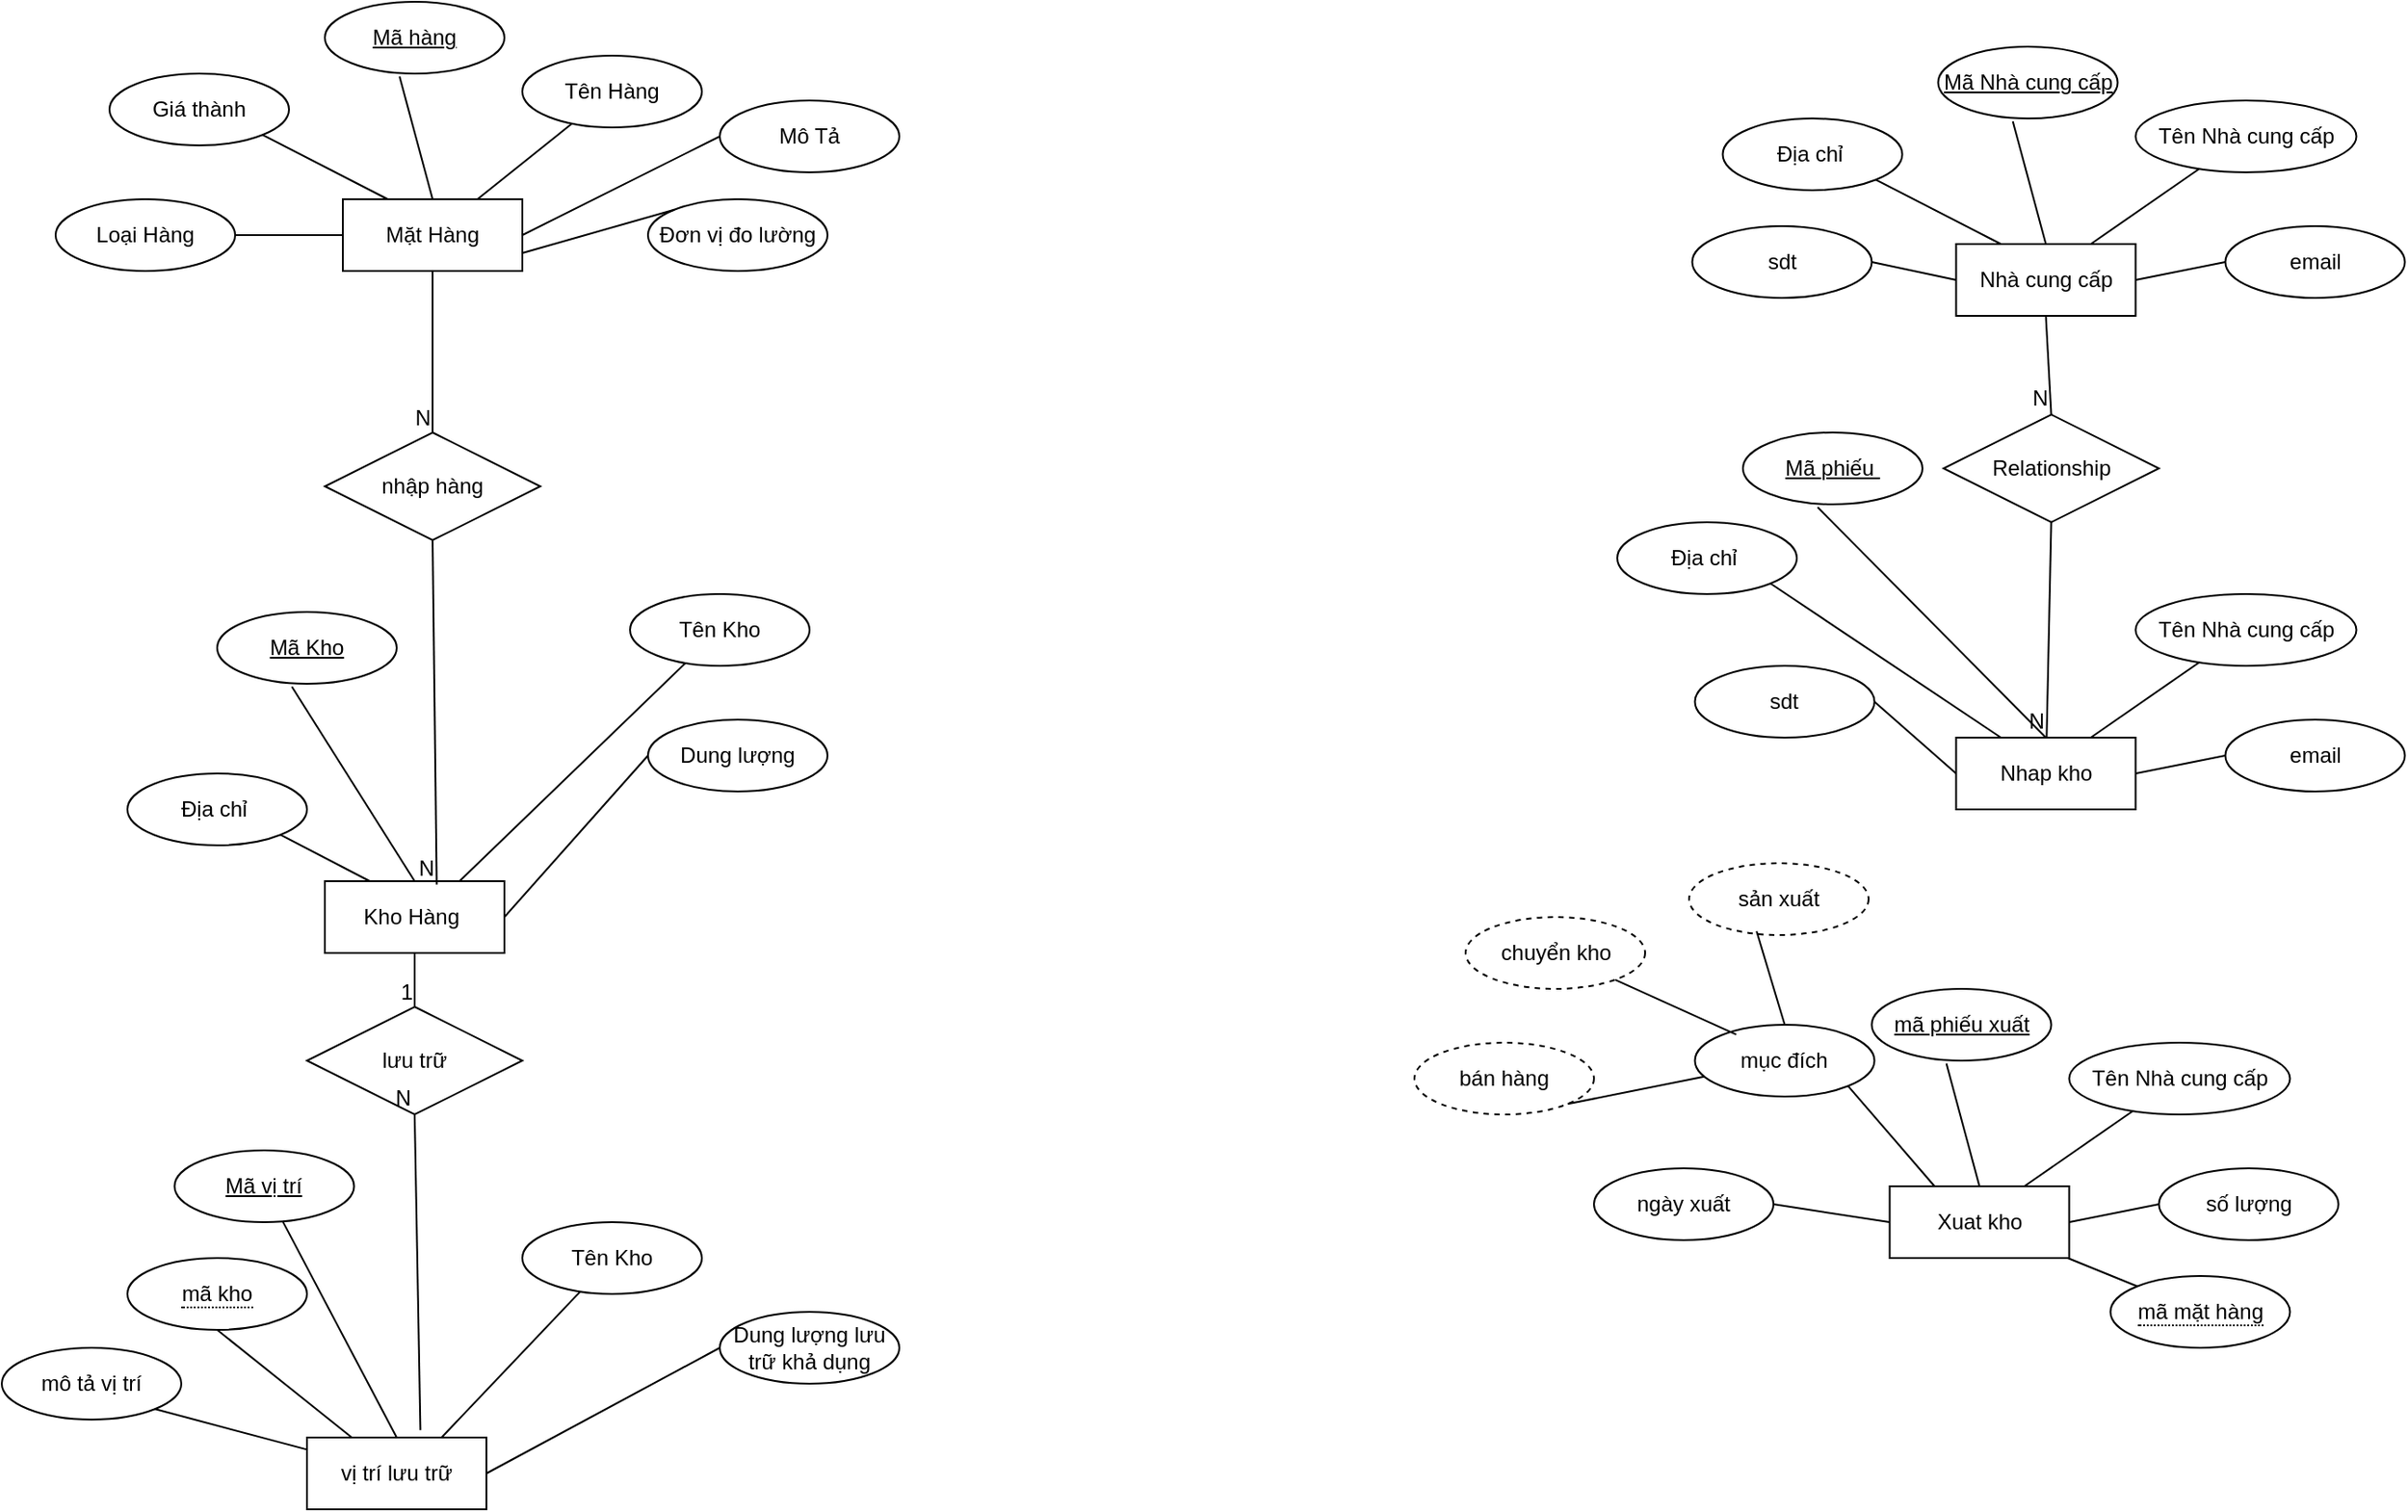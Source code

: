 <mxfile version="24.6.5" type="github">
  <diagram name="Trang-1" id="06NiPbeSpcmdZFb_LeKn">
    <mxGraphModel dx="2223" dy="1174" grid="1" gridSize="10" guides="1" tooltips="1" connect="1" arrows="1" fold="1" page="0" pageScale="1" pageWidth="827" pageHeight="1169" math="0" shadow="0">
      <root>
        <mxCell id="0" />
        <mxCell id="1" parent="0" />
        <mxCell id="-ROXyZ5aeN6AtwtJs4if-1" value="Mặt Hàng" style="whiteSpace=wrap;html=1;align=center;" parent="1" vertex="1">
          <mxGeometry x="-50" y="60" width="100" height="40" as="geometry" />
        </mxCell>
        <mxCell id="-ROXyZ5aeN6AtwtJs4if-3" value="" style="endArrow=none;html=1;rounded=0;exitX=0.75;exitY=0;exitDx=0;exitDy=0;" parent="1" source="-ROXyZ5aeN6AtwtJs4if-1" target="-ROXyZ5aeN6AtwtJs4if-7" edge="1">
          <mxGeometry relative="1" as="geometry">
            <mxPoint x="220" y="140" as="sourcePoint" />
            <mxPoint y="-80" as="targetPoint" />
          </mxGeometry>
        </mxCell>
        <mxCell id="-ROXyZ5aeN6AtwtJs4if-7" value="Tên Hàng" style="ellipse;whiteSpace=wrap;html=1;align=center;" parent="1" vertex="1">
          <mxGeometry x="50" y="-20" width="100" height="40" as="geometry" />
        </mxCell>
        <mxCell id="-ROXyZ5aeN6AtwtJs4if-8" value="Mã hàng" style="ellipse;whiteSpace=wrap;html=1;align=center;fontStyle=4;" parent="1" vertex="1">
          <mxGeometry x="-60" y="-50" width="100" height="40" as="geometry" />
        </mxCell>
        <mxCell id="-ROXyZ5aeN6AtwtJs4if-10" value="" style="endArrow=none;html=1;rounded=0;exitX=0.416;exitY=1.04;exitDx=0;exitDy=0;exitPerimeter=0;entryX=0.5;entryY=0;entryDx=0;entryDy=0;" parent="1" source="-ROXyZ5aeN6AtwtJs4if-8" target="-ROXyZ5aeN6AtwtJs4if-1" edge="1">
          <mxGeometry relative="1" as="geometry">
            <mxPoint x="220" y="140" as="sourcePoint" />
            <mxPoint x="380" y="140" as="targetPoint" />
          </mxGeometry>
        </mxCell>
        <mxCell id="-ROXyZ5aeN6AtwtJs4if-11" value="Mô Tả" style="ellipse;whiteSpace=wrap;html=1;align=center;" parent="1" vertex="1">
          <mxGeometry x="160" y="5" width="100" height="40" as="geometry" />
        </mxCell>
        <mxCell id="-ROXyZ5aeN6AtwtJs4if-12" value="" style="endArrow=none;html=1;rounded=0;exitX=1;exitY=0.5;exitDx=0;exitDy=0;entryX=0;entryY=0.5;entryDx=0;entryDy=0;" parent="1" source="-ROXyZ5aeN6AtwtJs4if-1" target="-ROXyZ5aeN6AtwtJs4if-11" edge="1">
          <mxGeometry relative="1" as="geometry">
            <mxPoint x="35" y="70" as="sourcePoint" />
            <mxPoint x="88" y="28" as="targetPoint" />
          </mxGeometry>
        </mxCell>
        <mxCell id="-ROXyZ5aeN6AtwtJs4if-13" value="Đơn vị đo lường" style="ellipse;whiteSpace=wrap;html=1;align=center;" parent="1" vertex="1">
          <mxGeometry x="120" y="60" width="100" height="40" as="geometry" />
        </mxCell>
        <mxCell id="-ROXyZ5aeN6AtwtJs4if-14" value="" style="endArrow=none;html=1;rounded=0;exitX=1;exitY=0.75;exitDx=0;exitDy=0;entryX=0;entryY=0;entryDx=0;entryDy=0;" parent="1" source="-ROXyZ5aeN6AtwtJs4if-1" target="-ROXyZ5aeN6AtwtJs4if-13" edge="1">
          <mxGeometry relative="1" as="geometry">
            <mxPoint x="60" y="90" as="sourcePoint" />
            <mxPoint x="110" y="80" as="targetPoint" />
          </mxGeometry>
        </mxCell>
        <mxCell id="-ROXyZ5aeN6AtwtJs4if-15" value="Giá thành" style="ellipse;whiteSpace=wrap;html=1;align=center;" parent="1" vertex="1">
          <mxGeometry x="-180" y="-10" width="100" height="40" as="geometry" />
        </mxCell>
        <mxCell id="-ROXyZ5aeN6AtwtJs4if-16" value="" style="endArrow=none;html=1;rounded=0;exitX=1;exitY=1;exitDx=0;exitDy=0;entryX=0.25;entryY=0;entryDx=0;entryDy=0;" parent="1" source="-ROXyZ5aeN6AtwtJs4if-15" target="-ROXyZ5aeN6AtwtJs4if-1" edge="1">
          <mxGeometry relative="1" as="geometry">
            <mxPoint x="-8" y="2" as="sourcePoint" />
            <mxPoint x="10" y="70" as="targetPoint" />
          </mxGeometry>
        </mxCell>
        <mxCell id="-ROXyZ5aeN6AtwtJs4if-17" value="Loại Hàng" style="ellipse;whiteSpace=wrap;html=1;align=center;" parent="1" vertex="1">
          <mxGeometry x="-210" y="60" width="100" height="40" as="geometry" />
        </mxCell>
        <mxCell id="-ROXyZ5aeN6AtwtJs4if-18" value="" style="endArrow=none;html=1;rounded=0;exitX=1;exitY=0.5;exitDx=0;exitDy=0;entryX=0;entryY=0.5;entryDx=0;entryDy=0;" parent="1" source="-ROXyZ5aeN6AtwtJs4if-17" target="-ROXyZ5aeN6AtwtJs4if-1" edge="1">
          <mxGeometry relative="1" as="geometry">
            <mxPoint x="-85" y="34" as="sourcePoint" />
            <mxPoint x="-15" y="70" as="targetPoint" />
          </mxGeometry>
        </mxCell>
        <mxCell id="-ROXyZ5aeN6AtwtJs4if-19" value="Kho Hàng&amp;nbsp;" style="whiteSpace=wrap;html=1;align=center;" parent="1" vertex="1">
          <mxGeometry x="-60" y="440" width="100" height="40" as="geometry" />
        </mxCell>
        <mxCell id="-ROXyZ5aeN6AtwtJs4if-20" value="" style="endArrow=none;html=1;rounded=0;exitX=0.75;exitY=0;exitDx=0;exitDy=0;" parent="1" source="-ROXyZ5aeN6AtwtJs4if-19" target="-ROXyZ5aeN6AtwtJs4if-21" edge="1">
          <mxGeometry relative="1" as="geometry">
            <mxPoint x="230" y="530" as="sourcePoint" />
            <mxPoint x="10" y="310" as="targetPoint" />
          </mxGeometry>
        </mxCell>
        <mxCell id="-ROXyZ5aeN6AtwtJs4if-21" value="Tên Kho" style="ellipse;whiteSpace=wrap;html=1;align=center;" parent="1" vertex="1">
          <mxGeometry x="110" y="280" width="100" height="40" as="geometry" />
        </mxCell>
        <mxCell id="-ROXyZ5aeN6AtwtJs4if-22" value="Mã Kho" style="ellipse;whiteSpace=wrap;html=1;align=center;fontStyle=4;" parent="1" vertex="1">
          <mxGeometry x="-120" y="290" width="100" height="40" as="geometry" />
        </mxCell>
        <mxCell id="-ROXyZ5aeN6AtwtJs4if-23" value="" style="endArrow=none;html=1;rounded=0;exitX=0.416;exitY=1.04;exitDx=0;exitDy=0;exitPerimeter=0;entryX=0.5;entryY=0;entryDx=0;entryDy=0;" parent="1" source="-ROXyZ5aeN6AtwtJs4if-22" target="-ROXyZ5aeN6AtwtJs4if-19" edge="1">
          <mxGeometry relative="1" as="geometry">
            <mxPoint x="230" y="530" as="sourcePoint" />
            <mxPoint x="390" y="530" as="targetPoint" />
          </mxGeometry>
        </mxCell>
        <mxCell id="-ROXyZ5aeN6AtwtJs4if-24" value="Dung lượng" style="ellipse;whiteSpace=wrap;html=1;align=center;" parent="1" vertex="1">
          <mxGeometry x="120" y="350" width="100" height="40" as="geometry" />
        </mxCell>
        <mxCell id="-ROXyZ5aeN6AtwtJs4if-25" value="" style="endArrow=none;html=1;rounded=0;exitX=1;exitY=0.5;exitDx=0;exitDy=0;entryX=0;entryY=0.5;entryDx=0;entryDy=0;" parent="1" source="-ROXyZ5aeN6AtwtJs4if-19" target="-ROXyZ5aeN6AtwtJs4if-24" edge="1">
          <mxGeometry relative="1" as="geometry">
            <mxPoint x="45" y="460" as="sourcePoint" />
            <mxPoint x="98" y="418" as="targetPoint" />
          </mxGeometry>
        </mxCell>
        <mxCell id="-ROXyZ5aeN6AtwtJs4if-28" value="Địa chỉ&amp;nbsp;" style="ellipse;whiteSpace=wrap;html=1;align=center;" parent="1" vertex="1">
          <mxGeometry x="-170" y="380" width="100" height="40" as="geometry" />
        </mxCell>
        <mxCell id="-ROXyZ5aeN6AtwtJs4if-29" value="" style="endArrow=none;html=1;rounded=0;exitX=1;exitY=1;exitDx=0;exitDy=0;entryX=0.25;entryY=0;entryDx=0;entryDy=0;" parent="1" source="-ROXyZ5aeN6AtwtJs4if-28" target="-ROXyZ5aeN6AtwtJs4if-19" edge="1">
          <mxGeometry relative="1" as="geometry">
            <mxPoint x="2" y="392" as="sourcePoint" />
            <mxPoint x="20" y="460" as="targetPoint" />
          </mxGeometry>
        </mxCell>
        <mxCell id="-ROXyZ5aeN6AtwtJs4if-32" value="Nhà cung cấp" style="whiteSpace=wrap;html=1;align=center;" parent="1" vertex="1">
          <mxGeometry x="848.75" y="85" width="100" height="40" as="geometry" />
        </mxCell>
        <mxCell id="-ROXyZ5aeN6AtwtJs4if-33" value="" style="endArrow=none;html=1;rounded=0;exitX=0.75;exitY=0;exitDx=0;exitDy=0;" parent="1" source="-ROXyZ5aeN6AtwtJs4if-32" target="-ROXyZ5aeN6AtwtJs4if-34" edge="1">
          <mxGeometry relative="1" as="geometry">
            <mxPoint x="1118.75" y="165" as="sourcePoint" />
            <mxPoint x="898.75" y="-55" as="targetPoint" />
          </mxGeometry>
        </mxCell>
        <mxCell id="-ROXyZ5aeN6AtwtJs4if-34" value="Tên Nhà cung cấp" style="ellipse;whiteSpace=wrap;html=1;align=center;" parent="1" vertex="1">
          <mxGeometry x="948.75" y="5" width="123" height="40" as="geometry" />
        </mxCell>
        <mxCell id="-ROXyZ5aeN6AtwtJs4if-35" value="Mã Nhà cung cấp" style="ellipse;whiteSpace=wrap;html=1;align=center;fontStyle=4;" parent="1" vertex="1">
          <mxGeometry x="838.75" y="-25" width="100" height="40" as="geometry" />
        </mxCell>
        <mxCell id="-ROXyZ5aeN6AtwtJs4if-36" value="" style="endArrow=none;html=1;rounded=0;exitX=0.416;exitY=1.04;exitDx=0;exitDy=0;exitPerimeter=0;entryX=0.5;entryY=0;entryDx=0;entryDy=0;" parent="1" source="-ROXyZ5aeN6AtwtJs4if-35" target="-ROXyZ5aeN6AtwtJs4if-32" edge="1">
          <mxGeometry relative="1" as="geometry">
            <mxPoint x="1118.75" y="165" as="sourcePoint" />
            <mxPoint x="1278.75" y="165" as="targetPoint" />
          </mxGeometry>
        </mxCell>
        <mxCell id="-ROXyZ5aeN6AtwtJs4if-37" value="email" style="ellipse;whiteSpace=wrap;html=1;align=center;" parent="1" vertex="1">
          <mxGeometry x="998.75" y="75" width="100" height="40" as="geometry" />
        </mxCell>
        <mxCell id="-ROXyZ5aeN6AtwtJs4if-38" value="" style="endArrow=none;html=1;rounded=0;exitX=1;exitY=0.5;exitDx=0;exitDy=0;entryX=0;entryY=0.5;entryDx=0;entryDy=0;" parent="1" source="-ROXyZ5aeN6AtwtJs4if-32" target="-ROXyZ5aeN6AtwtJs4if-37" edge="1">
          <mxGeometry relative="1" as="geometry">
            <mxPoint x="933.75" y="95" as="sourcePoint" />
            <mxPoint x="986.75" y="53" as="targetPoint" />
          </mxGeometry>
        </mxCell>
        <mxCell id="-ROXyZ5aeN6AtwtJs4if-39" value="Địa chỉ&amp;nbsp;" style="ellipse;whiteSpace=wrap;html=1;align=center;" parent="1" vertex="1">
          <mxGeometry x="718.75" y="15" width="100" height="40" as="geometry" />
        </mxCell>
        <mxCell id="-ROXyZ5aeN6AtwtJs4if-40" value="" style="endArrow=none;html=1;rounded=0;exitX=1;exitY=1;exitDx=0;exitDy=0;entryX=0.25;entryY=0;entryDx=0;entryDy=0;" parent="1" source="-ROXyZ5aeN6AtwtJs4if-39" target="-ROXyZ5aeN6AtwtJs4if-32" edge="1">
          <mxGeometry relative="1" as="geometry">
            <mxPoint x="890.75" y="27" as="sourcePoint" />
            <mxPoint x="908.75" y="95" as="targetPoint" />
          </mxGeometry>
        </mxCell>
        <mxCell id="-ROXyZ5aeN6AtwtJs4if-41" value="sdt" style="ellipse;whiteSpace=wrap;html=1;align=center;" parent="1" vertex="1">
          <mxGeometry x="701.75" y="75" width="100" height="40" as="geometry" />
        </mxCell>
        <mxCell id="-ROXyZ5aeN6AtwtJs4if-42" value="" style="endArrow=none;html=1;rounded=0;exitX=1;exitY=0.5;exitDx=0;exitDy=0;entryX=0;entryY=0.5;entryDx=0;entryDy=0;" parent="1" source="-ROXyZ5aeN6AtwtJs4if-41" target="-ROXyZ5aeN6AtwtJs4if-32" edge="1">
          <mxGeometry relative="1" as="geometry">
            <mxPoint x="813.75" y="59" as="sourcePoint" />
            <mxPoint x="883.75" y="95" as="targetPoint" />
          </mxGeometry>
        </mxCell>
        <mxCell id="-ROXyZ5aeN6AtwtJs4if-43" value="Nhap kho" style="whiteSpace=wrap;html=1;align=center;" parent="1" vertex="1">
          <mxGeometry x="848.75" y="360" width="100" height="40" as="geometry" />
        </mxCell>
        <mxCell id="-ROXyZ5aeN6AtwtJs4if-44" value="" style="endArrow=none;html=1;rounded=0;exitX=0.75;exitY=0;exitDx=0;exitDy=0;" parent="1" source="-ROXyZ5aeN6AtwtJs4if-43" target="-ROXyZ5aeN6AtwtJs4if-45" edge="1">
          <mxGeometry relative="1" as="geometry">
            <mxPoint x="1118.75" y="440" as="sourcePoint" />
            <mxPoint x="898.75" y="220" as="targetPoint" />
          </mxGeometry>
        </mxCell>
        <mxCell id="-ROXyZ5aeN6AtwtJs4if-45" value="Tên Nhà cung cấp" style="ellipse;whiteSpace=wrap;html=1;align=center;" parent="1" vertex="1">
          <mxGeometry x="948.75" y="280" width="123" height="40" as="geometry" />
        </mxCell>
        <mxCell id="-ROXyZ5aeN6AtwtJs4if-46" value="Mã phiếu&amp;nbsp;" style="ellipse;whiteSpace=wrap;html=1;align=center;fontStyle=4;" parent="1" vertex="1">
          <mxGeometry x="730" y="190" width="100" height="40" as="geometry" />
        </mxCell>
        <mxCell id="-ROXyZ5aeN6AtwtJs4if-47" value="" style="endArrow=none;html=1;rounded=0;exitX=0.416;exitY=1.04;exitDx=0;exitDy=0;exitPerimeter=0;entryX=0.5;entryY=0;entryDx=0;entryDy=0;" parent="1" source="-ROXyZ5aeN6AtwtJs4if-46" target="-ROXyZ5aeN6AtwtJs4if-43" edge="1">
          <mxGeometry relative="1" as="geometry">
            <mxPoint x="1118.75" y="440" as="sourcePoint" />
            <mxPoint x="1278.75" y="440" as="targetPoint" />
          </mxGeometry>
        </mxCell>
        <mxCell id="-ROXyZ5aeN6AtwtJs4if-48" value="email" style="ellipse;whiteSpace=wrap;html=1;align=center;" parent="1" vertex="1">
          <mxGeometry x="998.75" y="350" width="100" height="40" as="geometry" />
        </mxCell>
        <mxCell id="-ROXyZ5aeN6AtwtJs4if-49" value="" style="endArrow=none;html=1;rounded=0;exitX=1;exitY=0.5;exitDx=0;exitDy=0;entryX=0;entryY=0.5;entryDx=0;entryDy=0;" parent="1" source="-ROXyZ5aeN6AtwtJs4if-43" target="-ROXyZ5aeN6AtwtJs4if-48" edge="1">
          <mxGeometry relative="1" as="geometry">
            <mxPoint x="933.75" y="370" as="sourcePoint" />
            <mxPoint x="986.75" y="328" as="targetPoint" />
          </mxGeometry>
        </mxCell>
        <mxCell id="-ROXyZ5aeN6AtwtJs4if-50" value="Địa chỉ&amp;nbsp;" style="ellipse;whiteSpace=wrap;html=1;align=center;" parent="1" vertex="1">
          <mxGeometry x="660" y="240" width="100" height="40" as="geometry" />
        </mxCell>
        <mxCell id="-ROXyZ5aeN6AtwtJs4if-51" value="" style="endArrow=none;html=1;rounded=0;exitX=1;exitY=1;exitDx=0;exitDy=0;entryX=0.25;entryY=0;entryDx=0;entryDy=0;" parent="1" source="-ROXyZ5aeN6AtwtJs4if-50" target="-ROXyZ5aeN6AtwtJs4if-43" edge="1">
          <mxGeometry relative="1" as="geometry">
            <mxPoint x="890.75" y="302" as="sourcePoint" />
            <mxPoint x="908.75" y="370" as="targetPoint" />
          </mxGeometry>
        </mxCell>
        <mxCell id="-ROXyZ5aeN6AtwtJs4if-52" value="sdt" style="ellipse;whiteSpace=wrap;html=1;align=center;" parent="1" vertex="1">
          <mxGeometry x="703.25" y="320" width="100" height="40" as="geometry" />
        </mxCell>
        <mxCell id="-ROXyZ5aeN6AtwtJs4if-53" value="" style="endArrow=none;html=1;rounded=0;exitX=1;exitY=0.5;exitDx=0;exitDy=0;entryX=0;entryY=0.5;entryDx=0;entryDy=0;" parent="1" source="-ROXyZ5aeN6AtwtJs4if-52" target="-ROXyZ5aeN6AtwtJs4if-43" edge="1">
          <mxGeometry relative="1" as="geometry">
            <mxPoint x="813.75" y="334" as="sourcePoint" />
            <mxPoint x="883.75" y="370" as="targetPoint" />
          </mxGeometry>
        </mxCell>
        <mxCell id="D9ShZZUK0wbo1GwMVdP7-1" value="Xuat kho" style="whiteSpace=wrap;html=1;align=center;" vertex="1" parent="1">
          <mxGeometry x="811.75" y="610" width="100" height="40" as="geometry" />
        </mxCell>
        <mxCell id="D9ShZZUK0wbo1GwMVdP7-2" value="" style="endArrow=none;html=1;rounded=0;exitX=0.75;exitY=0;exitDx=0;exitDy=0;" edge="1" source="D9ShZZUK0wbo1GwMVdP7-1" target="D9ShZZUK0wbo1GwMVdP7-3" parent="1">
          <mxGeometry relative="1" as="geometry">
            <mxPoint x="1081.75" y="690" as="sourcePoint" />
            <mxPoint x="861.75" y="470" as="targetPoint" />
          </mxGeometry>
        </mxCell>
        <mxCell id="D9ShZZUK0wbo1GwMVdP7-3" value="Tên Nhà cung cấp" style="ellipse;whiteSpace=wrap;html=1;align=center;" vertex="1" parent="1">
          <mxGeometry x="911.75" y="530" width="123" height="40" as="geometry" />
        </mxCell>
        <mxCell id="D9ShZZUK0wbo1GwMVdP7-4" value="mã phiếu xuất" style="ellipse;whiteSpace=wrap;html=1;align=center;fontStyle=4;" vertex="1" parent="1">
          <mxGeometry x="801.75" y="500" width="100" height="40" as="geometry" />
        </mxCell>
        <mxCell id="D9ShZZUK0wbo1GwMVdP7-5" value="" style="endArrow=none;html=1;rounded=0;exitX=0.416;exitY=1.04;exitDx=0;exitDy=0;exitPerimeter=0;entryX=0.5;entryY=0;entryDx=0;entryDy=0;" edge="1" source="D9ShZZUK0wbo1GwMVdP7-4" target="D9ShZZUK0wbo1GwMVdP7-1" parent="1">
          <mxGeometry relative="1" as="geometry">
            <mxPoint x="1081.75" y="690" as="sourcePoint" />
            <mxPoint x="1241.75" y="690" as="targetPoint" />
          </mxGeometry>
        </mxCell>
        <mxCell id="D9ShZZUK0wbo1GwMVdP7-6" value="số lượng" style="ellipse;whiteSpace=wrap;html=1;align=center;" vertex="1" parent="1">
          <mxGeometry x="961.75" y="600" width="100" height="40" as="geometry" />
        </mxCell>
        <mxCell id="D9ShZZUK0wbo1GwMVdP7-7" value="" style="endArrow=none;html=1;rounded=0;exitX=1;exitY=0.5;exitDx=0;exitDy=0;entryX=0;entryY=0.5;entryDx=0;entryDy=0;" edge="1" source="D9ShZZUK0wbo1GwMVdP7-1" target="D9ShZZUK0wbo1GwMVdP7-6" parent="1">
          <mxGeometry relative="1" as="geometry">
            <mxPoint x="896.75" y="620" as="sourcePoint" />
            <mxPoint x="949.75" y="578" as="targetPoint" />
          </mxGeometry>
        </mxCell>
        <mxCell id="D9ShZZUK0wbo1GwMVdP7-8" value="mục đích" style="ellipse;whiteSpace=wrap;html=1;align=center;" vertex="1" parent="1">
          <mxGeometry x="703.25" y="520" width="100" height="40" as="geometry" />
        </mxCell>
        <mxCell id="D9ShZZUK0wbo1GwMVdP7-9" value="" style="endArrow=none;html=1;rounded=0;exitX=1;exitY=1;exitDx=0;exitDy=0;entryX=0.25;entryY=0;entryDx=0;entryDy=0;" edge="1" source="D9ShZZUK0wbo1GwMVdP7-8" target="D9ShZZUK0wbo1GwMVdP7-1" parent="1">
          <mxGeometry relative="1" as="geometry">
            <mxPoint x="853.75" y="552" as="sourcePoint" />
            <mxPoint x="871.75" y="620" as="targetPoint" />
          </mxGeometry>
        </mxCell>
        <mxCell id="D9ShZZUK0wbo1GwMVdP7-10" value="ngày xuất" style="ellipse;whiteSpace=wrap;html=1;align=center;" vertex="1" parent="1">
          <mxGeometry x="647" y="600" width="100" height="40" as="geometry" />
        </mxCell>
        <mxCell id="D9ShZZUK0wbo1GwMVdP7-11" value="" style="endArrow=none;html=1;rounded=0;exitX=1;exitY=0.5;exitDx=0;exitDy=0;entryX=0;entryY=0.5;entryDx=0;entryDy=0;" edge="1" source="D9ShZZUK0wbo1GwMVdP7-10" target="D9ShZZUK0wbo1GwMVdP7-1" parent="1">
          <mxGeometry relative="1" as="geometry">
            <mxPoint x="496.75" y="604" as="sourcePoint" />
            <mxPoint x="531.75" y="650" as="targetPoint" />
          </mxGeometry>
        </mxCell>
        <mxCell id="D9ShZZUK0wbo1GwMVdP7-13" value="&lt;span style=&quot;border-bottom: 1px dotted&quot;&gt;mã mặt hàng&lt;/span&gt;" style="ellipse;whiteSpace=wrap;html=1;align=center;" vertex="1" parent="1">
          <mxGeometry x="934.75" y="660" width="100" height="40" as="geometry" />
        </mxCell>
        <mxCell id="D9ShZZUK0wbo1GwMVdP7-14" value="" style="endArrow=none;html=1;rounded=0;" edge="1" parent="1" source="D9ShZZUK0wbo1GwMVdP7-1" target="D9ShZZUK0wbo1GwMVdP7-13">
          <mxGeometry relative="1" as="geometry">
            <mxPoint x="922" y="640" as="sourcePoint" />
            <mxPoint x="972" y="630" as="targetPoint" />
          </mxGeometry>
        </mxCell>
        <mxCell id="D9ShZZUK0wbo1GwMVdP7-15" value="bán hàng" style="ellipse;whiteSpace=wrap;html=1;align=center;dashed=1;" vertex="1" parent="1">
          <mxGeometry x="547" y="530" width="100" height="40" as="geometry" />
        </mxCell>
        <mxCell id="D9ShZZUK0wbo1GwMVdP7-16" value="sản xuất" style="ellipse;whiteSpace=wrap;html=1;align=center;dashed=1;" vertex="1" parent="1">
          <mxGeometry x="700" y="430" width="100" height="40" as="geometry" />
        </mxCell>
        <mxCell id="D9ShZZUK0wbo1GwMVdP7-17" value="chuyển kho" style="ellipse;whiteSpace=wrap;html=1;align=center;dashed=1;" vertex="1" parent="1">
          <mxGeometry x="575.5" y="460" width="100" height="40" as="geometry" />
        </mxCell>
        <mxCell id="D9ShZZUK0wbo1GwMVdP7-18" value="" style="endArrow=none;html=1;rounded=0;exitX=1;exitY=1;exitDx=0;exitDy=0;" edge="1" parent="1" source="D9ShZZUK0wbo1GwMVdP7-15" target="D9ShZZUK0wbo1GwMVdP7-8">
          <mxGeometry relative="1" as="geometry">
            <mxPoint x="776" y="600" as="sourcePoint" />
            <mxPoint x="822" y="640" as="targetPoint" />
          </mxGeometry>
        </mxCell>
        <mxCell id="D9ShZZUK0wbo1GwMVdP7-19" value="" style="endArrow=none;html=1;rounded=0;entryX=0.23;entryY=0.135;entryDx=0;entryDy=0;entryPerimeter=0;" edge="1" parent="1" source="D9ShZZUK0wbo1GwMVdP7-17" target="D9ShZZUK0wbo1GwMVdP7-8">
          <mxGeometry relative="1" as="geometry">
            <mxPoint x="657" y="510" as="sourcePoint" />
            <mxPoint x="718" y="559" as="targetPoint" />
          </mxGeometry>
        </mxCell>
        <mxCell id="D9ShZZUK0wbo1GwMVdP7-20" value="" style="endArrow=none;html=1;rounded=0;exitX=0.376;exitY=0.947;exitDx=0;exitDy=0;entryX=0.5;entryY=0;entryDx=0;entryDy=0;exitPerimeter=0;" edge="1" parent="1" source="D9ShZZUK0wbo1GwMVdP7-16" target="D9ShZZUK0wbo1GwMVdP7-8">
          <mxGeometry relative="1" as="geometry">
            <mxPoint x="761.75" y="500" as="sourcePoint" />
            <mxPoint x="736" y="535" as="targetPoint" />
          </mxGeometry>
        </mxCell>
        <mxCell id="D9ShZZUK0wbo1GwMVdP7-22" value="vị trí lưu trữ" style="whiteSpace=wrap;html=1;align=center;" vertex="1" parent="1">
          <mxGeometry x="-70" y="750" width="100" height="40" as="geometry" />
        </mxCell>
        <mxCell id="D9ShZZUK0wbo1GwMVdP7-23" value="" style="endArrow=none;html=1;rounded=0;exitX=0.75;exitY=0;exitDx=0;exitDy=0;" edge="1" source="D9ShZZUK0wbo1GwMVdP7-22" target="D9ShZZUK0wbo1GwMVdP7-24" parent="1">
          <mxGeometry relative="1" as="geometry">
            <mxPoint x="220" y="790" as="sourcePoint" />
            <mxPoint y="570" as="targetPoint" />
          </mxGeometry>
        </mxCell>
        <mxCell id="D9ShZZUK0wbo1GwMVdP7-24" value="Tên Kho" style="ellipse;whiteSpace=wrap;html=1;align=center;" vertex="1" parent="1">
          <mxGeometry x="50" y="630" width="100" height="40" as="geometry" />
        </mxCell>
        <mxCell id="D9ShZZUK0wbo1GwMVdP7-25" value="" style="endArrow=none;html=1;rounded=0;entryX=0.5;entryY=0;entryDx=0;entryDy=0;" edge="1" target="D9ShZZUK0wbo1GwMVdP7-22" parent="1" source="D9ShZZUK0wbo1GwMVdP7-30">
          <mxGeometry relative="1" as="geometry">
            <mxPoint x="-38" y="652" as="sourcePoint" />
            <mxPoint x="380" y="790" as="targetPoint" />
          </mxGeometry>
        </mxCell>
        <mxCell id="D9ShZZUK0wbo1GwMVdP7-26" value="Dung lượng lưu trữ khả dụng" style="ellipse;whiteSpace=wrap;html=1;align=center;" vertex="1" parent="1">
          <mxGeometry x="160" y="680" width="100" height="40" as="geometry" />
        </mxCell>
        <mxCell id="D9ShZZUK0wbo1GwMVdP7-27" value="" style="endArrow=none;html=1;rounded=0;exitX=1;exitY=0.5;exitDx=0;exitDy=0;entryX=0;entryY=0.5;entryDx=0;entryDy=0;" edge="1" source="D9ShZZUK0wbo1GwMVdP7-22" target="D9ShZZUK0wbo1GwMVdP7-26" parent="1">
          <mxGeometry relative="1" as="geometry">
            <mxPoint x="35" y="720" as="sourcePoint" />
            <mxPoint x="88" y="678" as="targetPoint" />
          </mxGeometry>
        </mxCell>
        <mxCell id="D9ShZZUK0wbo1GwMVdP7-28" value="mô tả vị trí" style="ellipse;whiteSpace=wrap;html=1;align=center;" vertex="1" parent="1">
          <mxGeometry x="-240" y="700" width="100" height="40" as="geometry" />
        </mxCell>
        <mxCell id="D9ShZZUK0wbo1GwMVdP7-29" value="" style="endArrow=none;html=1;rounded=0;exitX=1;exitY=1;exitDx=0;exitDy=0;" edge="1" source="D9ShZZUK0wbo1GwMVdP7-28" target="D9ShZZUK0wbo1GwMVdP7-22" parent="1">
          <mxGeometry relative="1" as="geometry">
            <mxPoint x="-8" y="652" as="sourcePoint" />
            <mxPoint x="10" y="720" as="targetPoint" />
          </mxGeometry>
        </mxCell>
        <mxCell id="D9ShZZUK0wbo1GwMVdP7-30" value="Mã vị trí" style="ellipse;whiteSpace=wrap;html=1;align=center;fontStyle=4;" vertex="1" parent="1">
          <mxGeometry x="-143.75" y="590" width="100" height="40" as="geometry" />
        </mxCell>
        <mxCell id="D9ShZZUK0wbo1GwMVdP7-31" value="&lt;span style=&quot;border-bottom: 1px dotted&quot;&gt;mã kho&lt;/span&gt;" style="ellipse;whiteSpace=wrap;html=1;align=center;" vertex="1" parent="1">
          <mxGeometry x="-170" y="650" width="100" height="40" as="geometry" />
        </mxCell>
        <mxCell id="D9ShZZUK0wbo1GwMVdP7-32" value="" style="endArrow=none;html=1;rounded=0;exitX=0.5;exitY=1;exitDx=0;exitDy=0;entryX=0.25;entryY=0;entryDx=0;entryDy=0;" edge="1" parent="1" source="D9ShZZUK0wbo1GwMVdP7-31" target="D9ShZZUK0wbo1GwMVdP7-22">
          <mxGeometry relative="1" as="geometry">
            <mxPoint x="-145" y="744" as="sourcePoint" />
            <mxPoint x="-34" y="776" as="targetPoint" />
          </mxGeometry>
        </mxCell>
        <mxCell id="D9ShZZUK0wbo1GwMVdP7-33" value="nhập hàng" style="shape=rhombus;perimeter=rhombusPerimeter;whiteSpace=wrap;html=1;align=center;" vertex="1" parent="1">
          <mxGeometry x="-60" y="190" width="120" height="60" as="geometry" />
        </mxCell>
        <mxCell id="D9ShZZUK0wbo1GwMVdP7-44" value="" style="endArrow=none;html=1;rounded=0;exitX=0.5;exitY=1;exitDx=0;exitDy=0;entryX=0.5;entryY=0;entryDx=0;entryDy=0;" edge="1" parent="1" source="-ROXyZ5aeN6AtwtJs4if-1" target="D9ShZZUK0wbo1GwMVdP7-33">
          <mxGeometry relative="1" as="geometry">
            <mxPoint x="470" y="270" as="sourcePoint" />
            <mxPoint x="630" y="270" as="targetPoint" />
          </mxGeometry>
        </mxCell>
        <mxCell id="D9ShZZUK0wbo1GwMVdP7-45" value="N" style="resizable=0;html=1;whiteSpace=wrap;align=right;verticalAlign=bottom;" connectable="0" vertex="1" parent="D9ShZZUK0wbo1GwMVdP7-44">
          <mxGeometry x="1" relative="1" as="geometry" />
        </mxCell>
        <mxCell id="D9ShZZUK0wbo1GwMVdP7-46" value="" style="endArrow=none;html=1;rounded=0;exitX=0.5;exitY=1;exitDx=0;exitDy=0;entryX=0.623;entryY=0.047;entryDx=0;entryDy=0;entryPerimeter=0;" edge="1" parent="1" source="D9ShZZUK0wbo1GwMVdP7-33" target="-ROXyZ5aeN6AtwtJs4if-19">
          <mxGeometry relative="1" as="geometry">
            <mxPoint x="470" y="270" as="sourcePoint" />
            <mxPoint x="630" y="270" as="targetPoint" />
          </mxGeometry>
        </mxCell>
        <mxCell id="D9ShZZUK0wbo1GwMVdP7-47" value="N" style="resizable=0;html=1;whiteSpace=wrap;align=right;verticalAlign=bottom;" connectable="0" vertex="1" parent="D9ShZZUK0wbo1GwMVdP7-46">
          <mxGeometry x="1" relative="1" as="geometry" />
        </mxCell>
        <mxCell id="D9ShZZUK0wbo1GwMVdP7-48" value="lưu trữ" style="shape=rhombus;perimeter=rhombusPerimeter;whiteSpace=wrap;html=1;align=center;" vertex="1" parent="1">
          <mxGeometry x="-70" y="510" width="120" height="60" as="geometry" />
        </mxCell>
        <mxCell id="D9ShZZUK0wbo1GwMVdP7-49" value="" style="endArrow=none;html=1;rounded=0;exitX=0.5;exitY=1;exitDx=0;exitDy=0;entryX=0.5;entryY=0;entryDx=0;entryDy=0;" edge="1" parent="1" source="-ROXyZ5aeN6AtwtJs4if-19" target="D9ShZZUK0wbo1GwMVdP7-48">
          <mxGeometry relative="1" as="geometry">
            <mxPoint x="470" y="500" as="sourcePoint" />
            <mxPoint x="630" y="500" as="targetPoint" />
          </mxGeometry>
        </mxCell>
        <mxCell id="D9ShZZUK0wbo1GwMVdP7-50" value="1" style="resizable=0;html=1;whiteSpace=wrap;align=right;verticalAlign=bottom;" connectable="0" vertex="1" parent="D9ShZZUK0wbo1GwMVdP7-49">
          <mxGeometry x="1" relative="1" as="geometry" />
        </mxCell>
        <mxCell id="D9ShZZUK0wbo1GwMVdP7-51" value="" style="endArrow=none;html=1;rounded=0;entryX=0.5;entryY=1;entryDx=0;entryDy=0;exitX=0.632;exitY=-0.103;exitDx=0;exitDy=0;exitPerimeter=0;" edge="1" parent="1" source="D9ShZZUK0wbo1GwMVdP7-22" target="D9ShZZUK0wbo1GwMVdP7-48">
          <mxGeometry relative="1" as="geometry">
            <mxPoint x="20" y="680" as="sourcePoint" />
            <mxPoint x="630" y="500" as="targetPoint" />
          </mxGeometry>
        </mxCell>
        <mxCell id="D9ShZZUK0wbo1GwMVdP7-52" value="N" style="resizable=0;html=1;whiteSpace=wrap;align=right;verticalAlign=bottom;" connectable="0" vertex="1" parent="D9ShZZUK0wbo1GwMVdP7-51">
          <mxGeometry x="1" relative="1" as="geometry" />
        </mxCell>
        <mxCell id="D9ShZZUK0wbo1GwMVdP7-53" value="Relationship" style="shape=rhombus;perimeter=rhombusPerimeter;whiteSpace=wrap;html=1;align=center;" vertex="1" parent="1">
          <mxGeometry x="841.75" y="180" width="120" height="60" as="geometry" />
        </mxCell>
        <mxCell id="D9ShZZUK0wbo1GwMVdP7-54" value="" style="endArrow=none;html=1;rounded=0;exitX=0.5;exitY=1;exitDx=0;exitDy=0;" edge="1" parent="1" source="D9ShZZUK0wbo1GwMVdP7-53" target="-ROXyZ5aeN6AtwtJs4if-43">
          <mxGeometry relative="1" as="geometry">
            <mxPoint x="400" y="370" as="sourcePoint" />
            <mxPoint x="560" y="370" as="targetPoint" />
          </mxGeometry>
        </mxCell>
        <mxCell id="D9ShZZUK0wbo1GwMVdP7-55" value="N" style="resizable=0;html=1;whiteSpace=wrap;align=right;verticalAlign=bottom;" connectable="0" vertex="1" parent="D9ShZZUK0wbo1GwMVdP7-54">
          <mxGeometry x="1" relative="1" as="geometry" />
        </mxCell>
        <mxCell id="D9ShZZUK0wbo1GwMVdP7-56" value="" style="endArrow=none;html=1;rounded=0;exitX=0.5;exitY=1;exitDx=0;exitDy=0;entryX=0.5;entryY=0;entryDx=0;entryDy=0;" edge="1" parent="1" source="-ROXyZ5aeN6AtwtJs4if-32" target="D9ShZZUK0wbo1GwMVdP7-53">
          <mxGeometry relative="1" as="geometry">
            <mxPoint x="930" y="250" as="sourcePoint" />
            <mxPoint x="912" y="370" as="targetPoint" />
          </mxGeometry>
        </mxCell>
        <mxCell id="D9ShZZUK0wbo1GwMVdP7-57" value="N" style="resizable=0;html=1;whiteSpace=wrap;align=right;verticalAlign=bottom;" connectable="0" vertex="1" parent="D9ShZZUK0wbo1GwMVdP7-56">
          <mxGeometry x="1" relative="1" as="geometry" />
        </mxCell>
      </root>
    </mxGraphModel>
  </diagram>
</mxfile>
